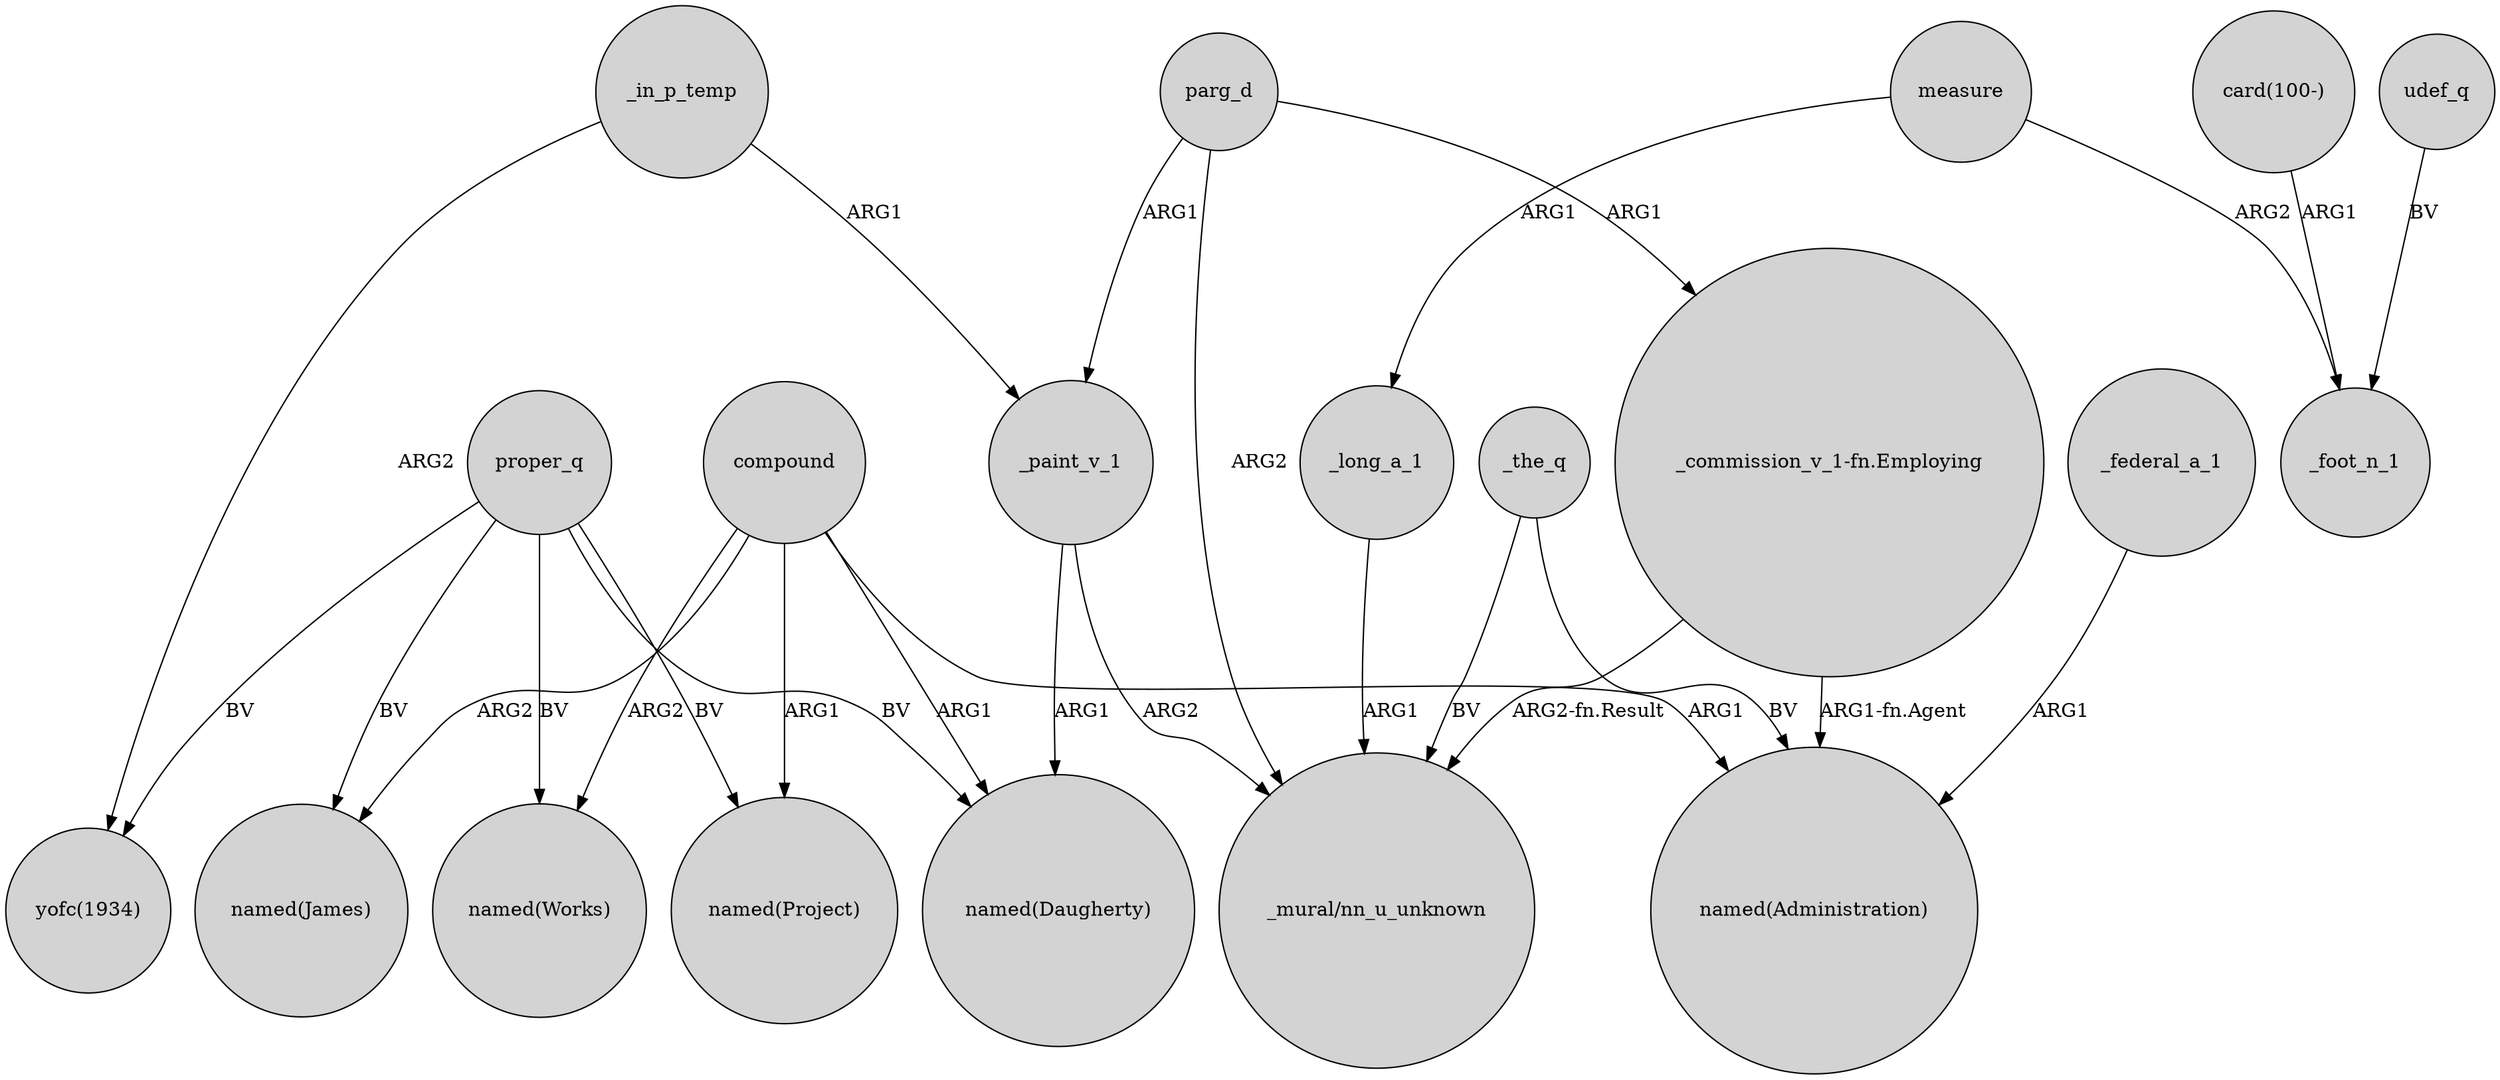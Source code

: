 digraph {
	node [shape=circle style=filled]
	compound -> "named(Works)" [label=ARG2]
	measure -> _long_a_1 [label=ARG1]
	"_commission_v_1-fn.Employing" -> "named(Administration)" [label="ARG1-fn.Agent"]
	"card(100-)" -> _foot_n_1 [label=ARG1]
	parg_d -> "_mural/nn_u_unknown" [label=ARG2]
	measure -> _foot_n_1 [label=ARG2]
	proper_q -> "named(Works)" [label=BV]
	_in_p_temp -> _paint_v_1 [label=ARG1]
	_federal_a_1 -> "named(Administration)" [label=ARG1]
	_long_a_1 -> "_mural/nn_u_unknown" [label=ARG1]
	compound -> "named(James)" [label=ARG2]
	parg_d -> _paint_v_1 [label=ARG1]
	compound -> "named(Administration)" [label=ARG1]
	_paint_v_1 -> "named(Daugherty)" [label=ARG1]
	udef_q -> _foot_n_1 [label=BV]
	_the_q -> "named(Administration)" [label=BV]
	proper_q -> "yofc(1934)" [label=BV]
	proper_q -> "named(Daugherty)" [label=BV]
	proper_q -> "named(Project)" [label=BV]
	proper_q -> "named(James)" [label=BV]
	compound -> "named(Daugherty)" [label=ARG1]
	_paint_v_1 -> "_mural/nn_u_unknown" [label=ARG2]
	"_commission_v_1-fn.Employing" -> "_mural/nn_u_unknown" [label="ARG2-fn.Result"]
	compound -> "named(Project)" [label=ARG1]
	_the_q -> "_mural/nn_u_unknown" [label=BV]
	parg_d -> "_commission_v_1-fn.Employing" [label=ARG1]
	_in_p_temp -> "yofc(1934)" [label=ARG2]
}
